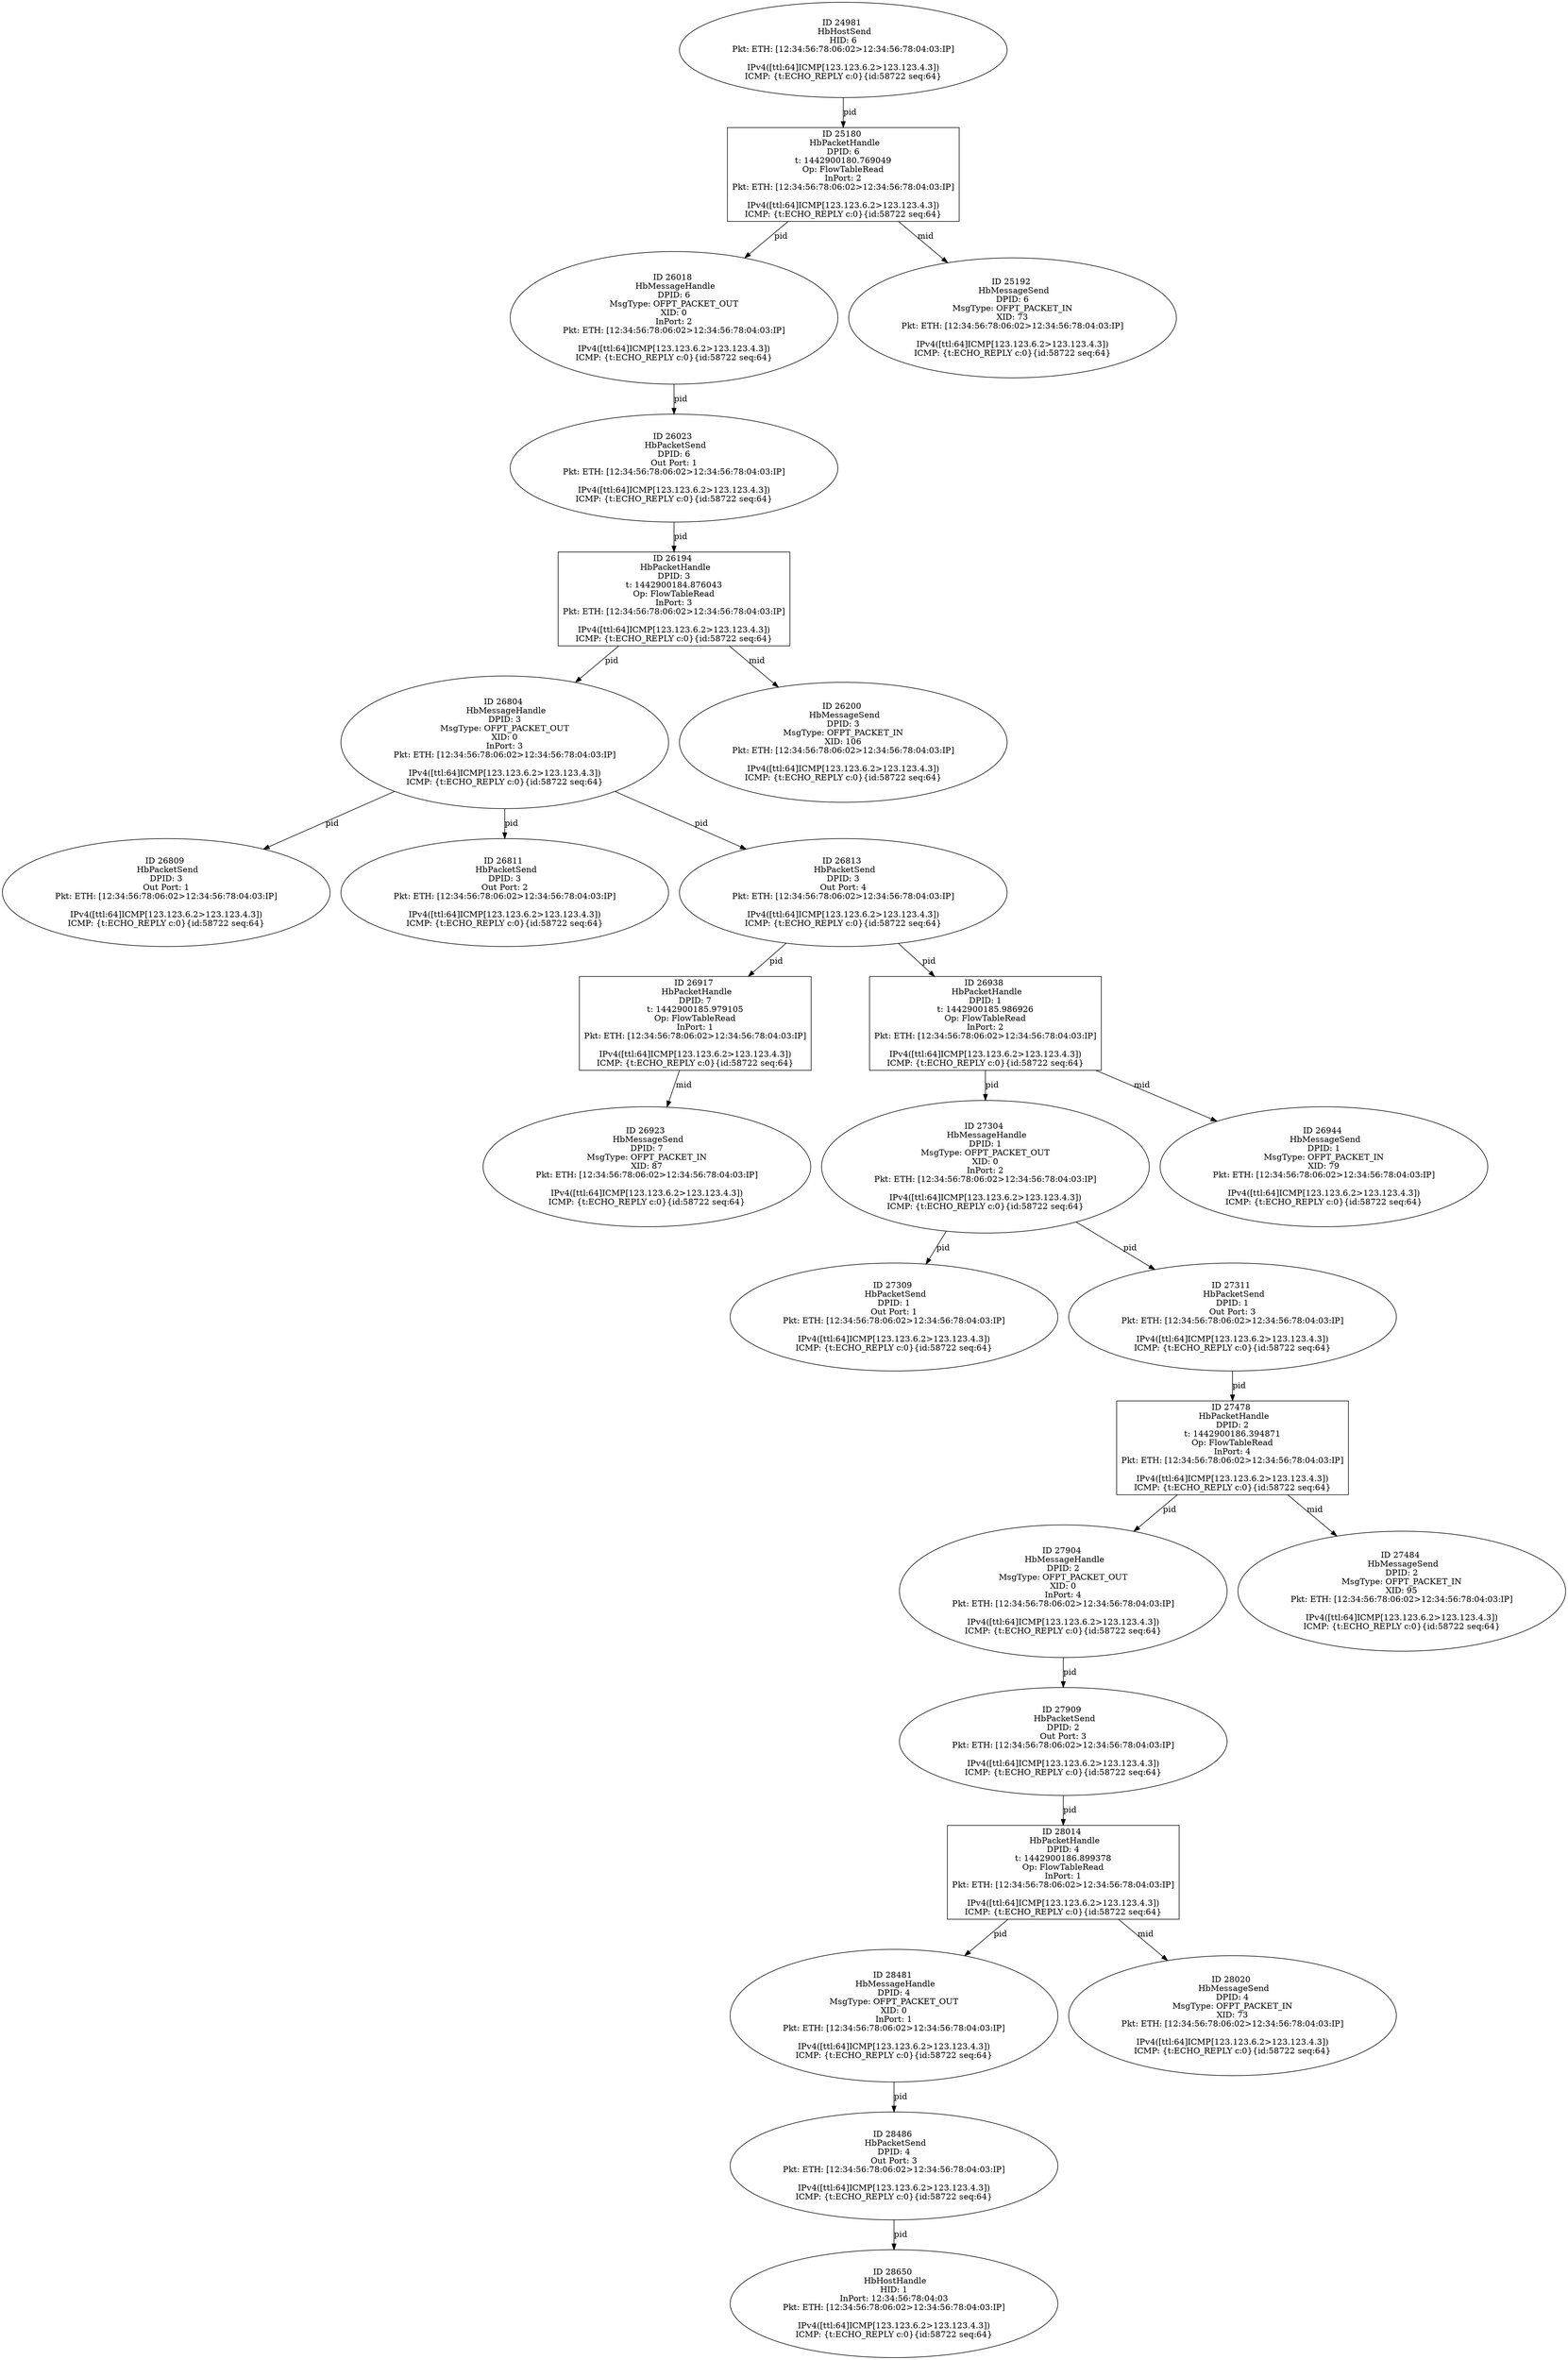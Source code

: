 strict digraph G {
27904 [shape=oval, event=<hb_events.HbMessageHandle object at 0x10daf8110>, label="ID 27904 
 HbMessageHandle
DPID: 2
MsgType: OFPT_PACKET_OUT
XID: 0
InPort: 4
Pkt: ETH: [12:34:56:78:06:02>12:34:56:78:04:03:IP]

IPv4([ttl:64]ICMP[123.123.6.2>123.123.4.3])
ICMP: {t:ECHO_REPLY c:0}{id:58722 seq:64}"];
27909 [shape=oval, event=<hb_events.HbPacketSend object at 0x10daf8610>, label="ID 27909 
 HbPacketSend
DPID: 2
Out Port: 3
Pkt: ETH: [12:34:56:78:06:02>12:34:56:78:04:03:IP]

IPv4([ttl:64]ICMP[123.123.6.2>123.123.4.3])
ICMP: {t:ECHO_REPLY c:0}{id:58722 seq:64}"];
24981 [shape=oval, event=<hb_events.HbHostSend object at 0x10d4130d0>, label="ID 24981 
 HbHostSend
HID: 6
Pkt: ETH: [12:34:56:78:06:02>12:34:56:78:04:03:IP]

IPv4([ttl:64]ICMP[123.123.6.2>123.123.4.3])
ICMP: {t:ECHO_REPLY c:0}{id:58722 seq:64}"];
26018 [shape=oval, event=<hb_events.HbMessageHandle object at 0x10d7d0290>, label="ID 26018 
 HbMessageHandle
DPID: 6
MsgType: OFPT_PACKET_OUT
XID: 0
InPort: 2
Pkt: ETH: [12:34:56:78:06:02>12:34:56:78:04:03:IP]

IPv4([ttl:64]ICMP[123.123.6.2>123.123.4.3])
ICMP: {t:ECHO_REPLY c:0}{id:58722 seq:64}"];
26917 [shape=box, event=<hb_events.HbPacketHandle object at 0x10d9397d0>, label="ID 26917 
 HbPacketHandle
DPID: 7
t: 1442900185.979105
Op: FlowTableRead
InPort: 1
Pkt: ETH: [12:34:56:78:06:02>12:34:56:78:04:03:IP]

IPv4([ttl:64]ICMP[123.123.6.2>123.123.4.3])
ICMP: {t:ECHO_REPLY c:0}{id:58722 seq:64}"];
26023 [shape=oval, event=<hb_events.HbPacketSend object at 0x10d7d0cd0>, label="ID 26023 
 HbPacketSend
DPID: 6
Out Port: 1
Pkt: ETH: [12:34:56:78:06:02>12:34:56:78:04:03:IP]

IPv4([ttl:64]ICMP[123.123.6.2>123.123.4.3])
ICMP: {t:ECHO_REPLY c:0}{id:58722 seq:64}"];
27304 [shape=oval, event=<hb_events.HbMessageHandle object at 0x10d9d6490>, label="ID 27304 
 HbMessageHandle
DPID: 1
MsgType: OFPT_PACKET_OUT
XID: 0
InPort: 2
Pkt: ETH: [12:34:56:78:06:02>12:34:56:78:04:03:IP]

IPv4([ttl:64]ICMP[123.123.6.2>123.123.4.3])
ICMP: {t:ECHO_REPLY c:0}{id:58722 seq:64}"];
25180 [shape=box, event=<hb_events.HbPacketHandle object at 0x10d4f6fd0>, label="ID 25180 
 HbPacketHandle
DPID: 6
t: 1442900180.769049
Op: FlowTableRead
InPort: 2
Pkt: ETH: [12:34:56:78:06:02>12:34:56:78:04:03:IP]

IPv4([ttl:64]ICMP[123.123.6.2>123.123.4.3])
ICMP: {t:ECHO_REPLY c:0}{id:58722 seq:64}"];
26923 [shape=oval, event=<hb_events.HbMessageSend object at 0x10d93f2d0>, label="ID 26923 
 HbMessageSend
DPID: 7
MsgType: OFPT_PACKET_IN
XID: 87
Pkt: ETH: [12:34:56:78:06:02>12:34:56:78:04:03:IP]

IPv4([ttl:64]ICMP[123.123.6.2>123.123.4.3])
ICMP: {t:ECHO_REPLY c:0}{id:58722 seq:64}"];
27309 [shape=oval, event=<hb_events.HbPacketSend object at 0x10d9d6990>, label="ID 27309 
 HbPacketSend
DPID: 1
Out Port: 1
Pkt: ETH: [12:34:56:78:06:02>12:34:56:78:04:03:IP]

IPv4([ttl:64]ICMP[123.123.6.2>123.123.4.3])
ICMP: {t:ECHO_REPLY c:0}{id:58722 seq:64}"];
27311 [shape=oval, event=<hb_events.HbPacketSend object at 0x10d9d6bd0>, label="ID 27311 
 HbPacketSend
DPID: 1
Out Port: 3
Pkt: ETH: [12:34:56:78:06:02>12:34:56:78:04:03:IP]

IPv4([ttl:64]ICMP[123.123.6.2>123.123.4.3])
ICMP: {t:ECHO_REPLY c:0}{id:58722 seq:64}"];
26804 [shape=oval, event=<hb_events.HbMessageHandle object at 0x10d91d3d0>, label="ID 26804 
 HbMessageHandle
DPID: 3
MsgType: OFPT_PACKET_OUT
XID: 0
InPort: 3
Pkt: ETH: [12:34:56:78:06:02>12:34:56:78:04:03:IP]

IPv4([ttl:64]ICMP[123.123.6.2>123.123.4.3])
ICMP: {t:ECHO_REPLY c:0}{id:58722 seq:64}"];
26809 [shape=oval, event=<hb_events.HbPacketSend object at 0x10d91d8d0>, label="ID 26809 
 HbPacketSend
DPID: 3
Out Port: 1
Pkt: ETH: [12:34:56:78:06:02>12:34:56:78:04:03:IP]

IPv4([ttl:64]ICMP[123.123.6.2>123.123.4.3])
ICMP: {t:ECHO_REPLY c:0}{id:58722 seq:64}"];
26938 [shape=box, event=<hb_events.HbPacketHandle object at 0x10d93fcd0>, label="ID 26938 
 HbPacketHandle
DPID: 1
t: 1442900185.986926
Op: FlowTableRead
InPort: 2
Pkt: ETH: [12:34:56:78:06:02>12:34:56:78:04:03:IP]

IPv4([ttl:64]ICMP[123.123.6.2>123.123.4.3])
ICMP: {t:ECHO_REPLY c:0}{id:58722 seq:64}"];
26811 [shape=oval, event=<hb_events.HbPacketSend object at 0x10d91db10>, label="ID 26811 
 HbPacketSend
DPID: 3
Out Port: 2
Pkt: ETH: [12:34:56:78:06:02>12:34:56:78:04:03:IP]

IPv4([ttl:64]ICMP[123.123.6.2>123.123.4.3])
ICMP: {t:ECHO_REPLY c:0}{id:58722 seq:64}"];
26813 [shape=oval, event=<hb_events.HbPacketSend object at 0x10d91dd50>, label="ID 26813 
 HbPacketSend
DPID: 3
Out Port: 4
Pkt: ETH: [12:34:56:78:06:02>12:34:56:78:04:03:IP]

IPv4([ttl:64]ICMP[123.123.6.2>123.123.4.3])
ICMP: {t:ECHO_REPLY c:0}{id:58722 seq:64}"];
26944 [shape=oval, event=<hb_events.HbMessageSend object at 0x10d946450>, label="ID 26944 
 HbMessageSend
DPID: 1
MsgType: OFPT_PACKET_IN
XID: 79
Pkt: ETH: [12:34:56:78:06:02>12:34:56:78:04:03:IP]

IPv4([ttl:64]ICMP[123.123.6.2>123.123.4.3])
ICMP: {t:ECHO_REPLY c:0}{id:58722 seq:64}"];
28481 [shape=oval, event=<hb_events.HbMessageHandle object at 0x10dc7ec50>, label="ID 28481 
 HbMessageHandle
DPID: 4
MsgType: OFPT_PACKET_OUT
XID: 0
InPort: 1
Pkt: ETH: [12:34:56:78:06:02>12:34:56:78:04:03:IP]

IPv4([ttl:64]ICMP[123.123.6.2>123.123.4.3])
ICMP: {t:ECHO_REPLY c:0}{id:58722 seq:64}"];
28486 [shape=oval, event=<hb_events.HbPacketSend object at 0x10dc7e150>, label="ID 28486 
 HbPacketSend
DPID: 4
Out Port: 3
Pkt: ETH: [12:34:56:78:06:02>12:34:56:78:04:03:IP]

IPv4([ttl:64]ICMP[123.123.6.2>123.123.4.3])
ICMP: {t:ECHO_REPLY c:0}{id:58722 seq:64}"];
26194 [shape=box, event=<hb_events.HbPacketHandle object at 0x10d800e90>, label="ID 26194 
 HbPacketHandle
DPID: 3
t: 1442900184.876043
Op: FlowTableRead
InPort: 3
Pkt: ETH: [12:34:56:78:06:02>12:34:56:78:04:03:IP]

IPv4([ttl:64]ICMP[123.123.6.2>123.123.4.3])
ICMP: {t:ECHO_REPLY c:0}{id:58722 seq:64}"];
27478 [shape=box, event=<hb_events.HbPacketHandle object at 0x10da18c10>, label="ID 27478 
 HbPacketHandle
DPID: 2
t: 1442900186.394871
Op: FlowTableRead
InPort: 4
Pkt: ETH: [12:34:56:78:06:02>12:34:56:78:04:03:IP]

IPv4([ttl:64]ICMP[123.123.6.2>123.123.4.3])
ICMP: {t:ECHO_REPLY c:0}{id:58722 seq:64}"];
26200 [shape=oval, event=<hb_events.HbMessageSend object at 0x10d806690>, label="ID 26200 
 HbMessageSend
DPID: 3
MsgType: OFPT_PACKET_IN
XID: 106
Pkt: ETH: [12:34:56:78:06:02>12:34:56:78:04:03:IP]

IPv4([ttl:64]ICMP[123.123.6.2>123.123.4.3])
ICMP: {t:ECHO_REPLY c:0}{id:58722 seq:64}"];
27484 [shape=oval, event=<hb_events.HbMessageSend object at 0x10da1e710>, label="ID 27484 
 HbMessageSend
DPID: 2
MsgType: OFPT_PACKET_IN
XID: 95
Pkt: ETH: [12:34:56:78:06:02>12:34:56:78:04:03:IP]

IPv4([ttl:64]ICMP[123.123.6.2>123.123.4.3])
ICMP: {t:ECHO_REPLY c:0}{id:58722 seq:64}"];
25192 [shape=oval, event=<hb_events.HbMessageSend object at 0x10d4f6c50>, label="ID 25192 
 HbMessageSend
DPID: 6
MsgType: OFPT_PACKET_IN
XID: 73
Pkt: ETH: [12:34:56:78:06:02>12:34:56:78:04:03:IP]

IPv4([ttl:64]ICMP[123.123.6.2>123.123.4.3])
ICMP: {t:ECHO_REPLY c:0}{id:58722 seq:64}"];
28650 [shape=oval, event=<hb_events.HbHostHandle object at 0x10dd1c1d0>, label="ID 28650 
 HbHostHandle
HID: 1
InPort: 12:34:56:78:04:03
Pkt: ETH: [12:34:56:78:06:02>12:34:56:78:04:03:IP]

IPv4([ttl:64]ICMP[123.123.6.2>123.123.4.3])
ICMP: {t:ECHO_REPLY c:0}{id:58722 seq:64}"];
28014 [shape=box, event=<hb_events.HbPacketHandle object at 0x10db26310>, label="ID 28014 
 HbPacketHandle
DPID: 4
t: 1442900186.899378
Op: FlowTableRead
InPort: 1
Pkt: ETH: [12:34:56:78:06:02>12:34:56:78:04:03:IP]

IPv4([ttl:64]ICMP[123.123.6.2>123.123.4.3])
ICMP: {t:ECHO_REPLY c:0}{id:58722 seq:64}"];
28020 [shape=oval, event=<hb_events.HbMessageSend object at 0x10db26990>, label="ID 28020 
 HbMessageSend
DPID: 4
MsgType: OFPT_PACKET_IN
XID: 73
Pkt: ETH: [12:34:56:78:06:02>12:34:56:78:04:03:IP]

IPv4([ttl:64]ICMP[123.123.6.2>123.123.4.3])
ICMP: {t:ECHO_REPLY c:0}{id:58722 seq:64}"];
27904 -> 27909  [rel=pid, label=pid];
27909 -> 28014  [rel=pid, label=pid];
24981 -> 25180  [rel=pid, label=pid];
26018 -> 26023  [rel=pid, label=pid];
26917 -> 26923  [rel=mid, label=mid];
26023 -> 26194  [rel=pid, label=pid];
27304 -> 27309  [rel=pid, label=pid];
27304 -> 27311  [rel=pid, label=pid];
27311 -> 27478  [rel=pid, label=pid];
26804 -> 26809  [rel=pid, label=pid];
26804 -> 26811  [rel=pid, label=pid];
26804 -> 26813  [rel=pid, label=pid];
26938 -> 26944  [rel=mid, label=mid];
26938 -> 27304  [rel=pid, label=pid];
26813 -> 26938  [rel=pid, label=pid];
26813 -> 26917  [rel=pid, label=pid];
28481 -> 28486  [rel=pid, label=pid];
28486 -> 28650  [rel=pid, label=pid];
26194 -> 26200  [rel=mid, label=mid];
26194 -> 26804  [rel=pid, label=pid];
27478 -> 27904  [rel=pid, label=pid];
27478 -> 27484  [rel=mid, label=mid];
25180 -> 25192  [rel=mid, label=mid];
25180 -> 26018  [rel=pid, label=pid];
28014 -> 28481  [rel=pid, label=pid];
28014 -> 28020  [rel=mid, label=mid];
}
